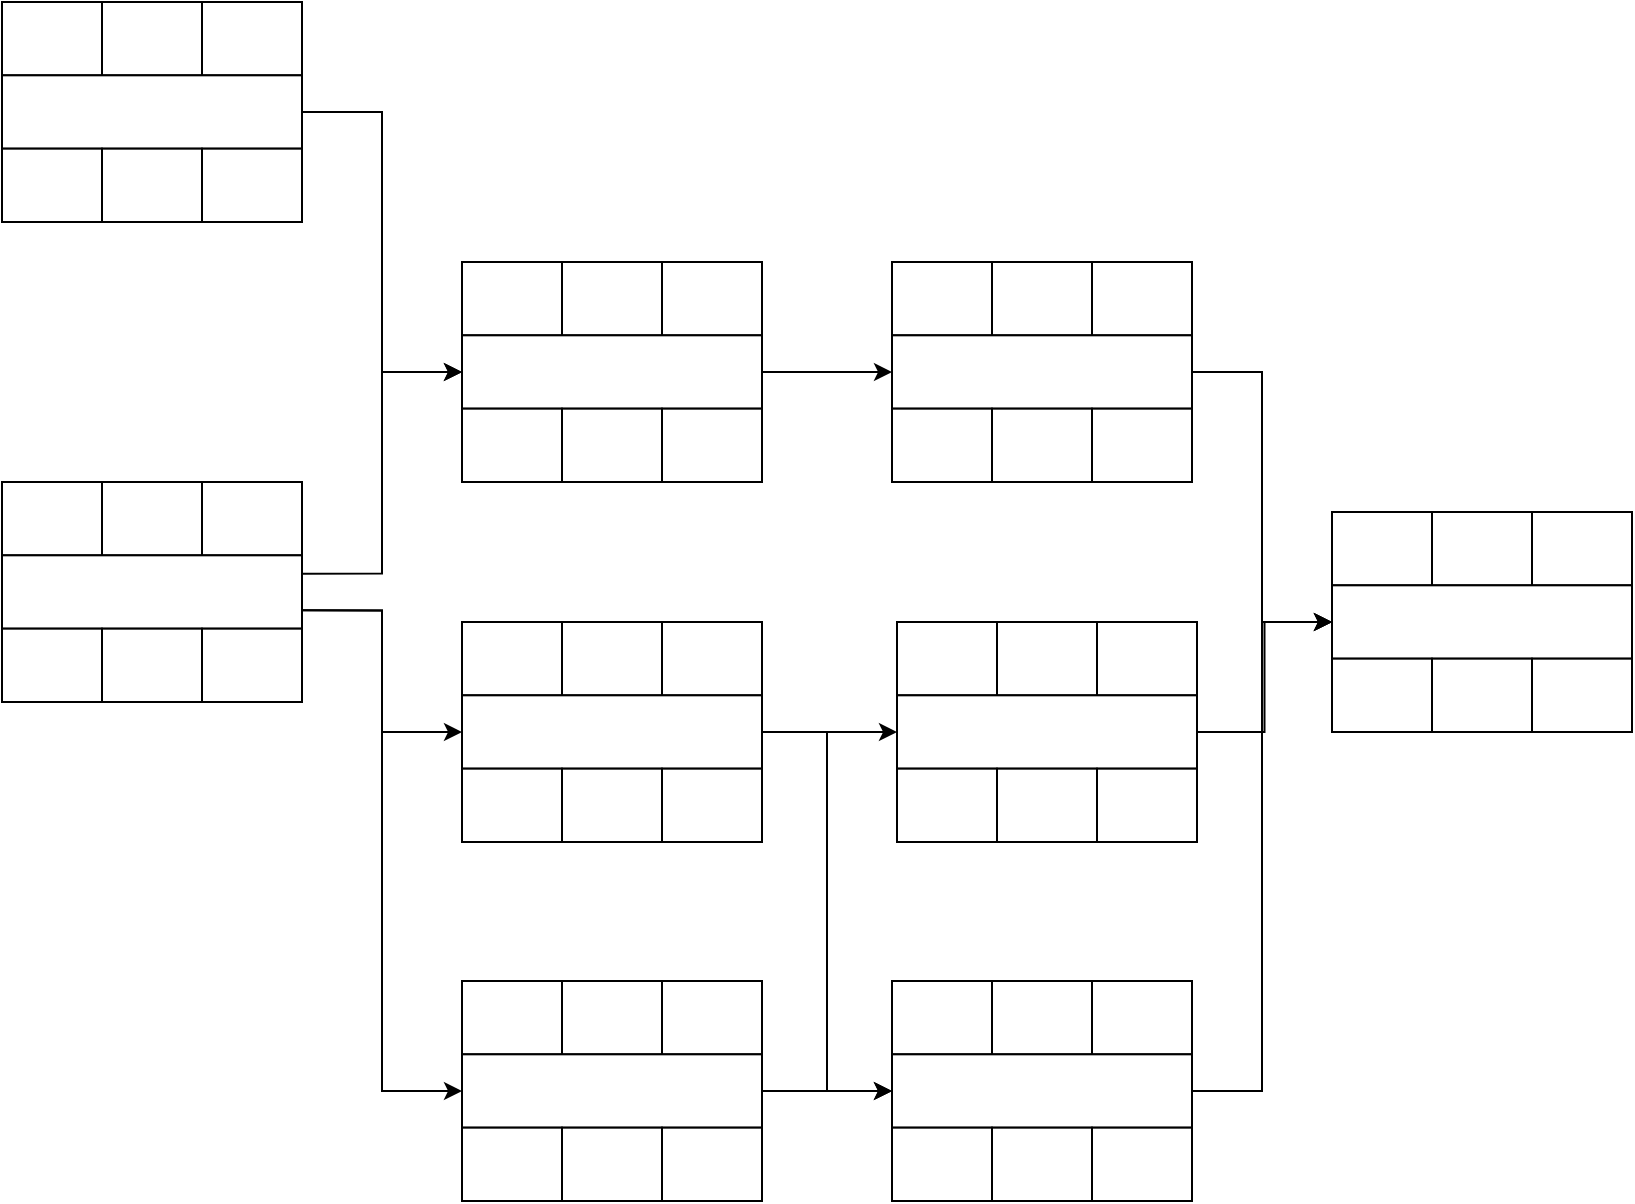 <mxfile version="11.1.4" type="device"><diagram id="2VazNC-18E7S523fiI0-" name="Page-1"><mxGraphModel dx="1254" dy="824" grid="1" gridSize="10" guides="1" tooltips="1" connect="1" arrows="1" fold="1" page="1" pageScale="1" pageWidth="850" pageHeight="1100" math="0" shadow="0"><root><mxCell id="0"/><mxCell id="1" parent="0"/><mxCell id="v4e5K9LgC4jFpb9fZqHZ-1" value="" style="group" vertex="1" connectable="0" parent="1"><mxGeometry x="25" y="60" width="150" height="110" as="geometry"/></mxCell><mxCell id="v4e5K9LgC4jFpb9fZqHZ-2" value="" style="rounded=0;whiteSpace=wrap;html=1;" vertex="1" parent="v4e5K9LgC4jFpb9fZqHZ-1"><mxGeometry width="50" height="36.667" as="geometry"/></mxCell><mxCell id="v4e5K9LgC4jFpb9fZqHZ-3" value="" style="rounded=0;whiteSpace=wrap;html=1;" vertex="1" parent="v4e5K9LgC4jFpb9fZqHZ-1"><mxGeometry x="50" width="50" height="36.667" as="geometry"/></mxCell><mxCell id="v4e5K9LgC4jFpb9fZqHZ-4" value="" style="rounded=0;whiteSpace=wrap;html=1;" vertex="1" parent="v4e5K9LgC4jFpb9fZqHZ-1"><mxGeometry x="100" width="50" height="36.667" as="geometry"/></mxCell><mxCell id="v4e5K9LgC4jFpb9fZqHZ-5" value="" style="rounded=0;whiteSpace=wrap;html=1;" vertex="1" parent="v4e5K9LgC4jFpb9fZqHZ-1"><mxGeometry y="36.667" width="150" height="36.667" as="geometry"/></mxCell><mxCell id="v4e5K9LgC4jFpb9fZqHZ-6" value="" style="rounded=0;whiteSpace=wrap;html=1;" vertex="1" parent="v4e5K9LgC4jFpb9fZqHZ-1"><mxGeometry y="73.333" width="50" height="36.667" as="geometry"/></mxCell><mxCell id="v4e5K9LgC4jFpb9fZqHZ-7" value="" style="rounded=0;whiteSpace=wrap;html=1;" vertex="1" parent="v4e5K9LgC4jFpb9fZqHZ-1"><mxGeometry x="50" y="73.333" width="50" height="36.667" as="geometry"/></mxCell><mxCell id="v4e5K9LgC4jFpb9fZqHZ-8" value="" style="rounded=0;whiteSpace=wrap;html=1;" vertex="1" parent="v4e5K9LgC4jFpb9fZqHZ-1"><mxGeometry x="100" y="73.333" width="50" height="36.667" as="geometry"/></mxCell><mxCell id="v4e5K9LgC4jFpb9fZqHZ-9" value="" style="group" vertex="1" connectable="0" parent="1"><mxGeometry x="255" y="190" width="150" height="110" as="geometry"/></mxCell><mxCell id="v4e5K9LgC4jFpb9fZqHZ-10" value="" style="rounded=0;whiteSpace=wrap;html=1;" vertex="1" parent="v4e5K9LgC4jFpb9fZqHZ-9"><mxGeometry width="50" height="36.667" as="geometry"/></mxCell><mxCell id="v4e5K9LgC4jFpb9fZqHZ-11" value="" style="rounded=0;whiteSpace=wrap;html=1;" vertex="1" parent="v4e5K9LgC4jFpb9fZqHZ-9"><mxGeometry x="50" width="50" height="36.667" as="geometry"/></mxCell><mxCell id="v4e5K9LgC4jFpb9fZqHZ-12" value="" style="rounded=0;whiteSpace=wrap;html=1;" vertex="1" parent="v4e5K9LgC4jFpb9fZqHZ-9"><mxGeometry x="100" width="50" height="36.667" as="geometry"/></mxCell><mxCell id="v4e5K9LgC4jFpb9fZqHZ-13" value="" style="rounded=0;whiteSpace=wrap;html=1;" vertex="1" parent="v4e5K9LgC4jFpb9fZqHZ-9"><mxGeometry y="36.667" width="150" height="36.667" as="geometry"/></mxCell><mxCell id="v4e5K9LgC4jFpb9fZqHZ-14" value="" style="rounded=0;whiteSpace=wrap;html=1;" vertex="1" parent="v4e5K9LgC4jFpb9fZqHZ-9"><mxGeometry y="73.333" width="50" height="36.667" as="geometry"/></mxCell><mxCell id="v4e5K9LgC4jFpb9fZqHZ-15" value="" style="rounded=0;whiteSpace=wrap;html=1;" vertex="1" parent="v4e5K9LgC4jFpb9fZqHZ-9"><mxGeometry x="50" y="73.333" width="50" height="36.667" as="geometry"/></mxCell><mxCell id="v4e5K9LgC4jFpb9fZqHZ-16" value="" style="rounded=0;whiteSpace=wrap;html=1;" vertex="1" parent="v4e5K9LgC4jFpb9fZqHZ-9"><mxGeometry x="100" y="73.333" width="50" height="36.667" as="geometry"/></mxCell><mxCell id="v4e5K9LgC4jFpb9fZqHZ-17" value="" style="group" vertex="1" connectable="0" parent="1"><mxGeometry x="25" y="300" width="150" height="110" as="geometry"/></mxCell><mxCell id="v4e5K9LgC4jFpb9fZqHZ-18" value="" style="rounded=0;whiteSpace=wrap;html=1;" vertex="1" parent="v4e5K9LgC4jFpb9fZqHZ-17"><mxGeometry width="50" height="36.667" as="geometry"/></mxCell><mxCell id="v4e5K9LgC4jFpb9fZqHZ-19" value="" style="rounded=0;whiteSpace=wrap;html=1;" vertex="1" parent="v4e5K9LgC4jFpb9fZqHZ-17"><mxGeometry x="50" width="50" height="36.667" as="geometry"/></mxCell><mxCell id="v4e5K9LgC4jFpb9fZqHZ-20" value="" style="rounded=0;whiteSpace=wrap;html=1;" vertex="1" parent="v4e5K9LgC4jFpb9fZqHZ-17"><mxGeometry x="100" width="50" height="36.667" as="geometry"/></mxCell><mxCell id="v4e5K9LgC4jFpb9fZqHZ-21" value="" style="rounded=0;whiteSpace=wrap;html=1;" vertex="1" parent="v4e5K9LgC4jFpb9fZqHZ-17"><mxGeometry y="36.667" width="150" height="36.667" as="geometry"/></mxCell><mxCell id="v4e5K9LgC4jFpb9fZqHZ-22" value="" style="rounded=0;whiteSpace=wrap;html=1;" vertex="1" parent="v4e5K9LgC4jFpb9fZqHZ-17"><mxGeometry y="73.333" width="50" height="36.667" as="geometry"/></mxCell><mxCell id="v4e5K9LgC4jFpb9fZqHZ-23" value="" style="rounded=0;whiteSpace=wrap;html=1;" vertex="1" parent="v4e5K9LgC4jFpb9fZqHZ-17"><mxGeometry x="50" y="73.333" width="50" height="36.667" as="geometry"/></mxCell><mxCell id="v4e5K9LgC4jFpb9fZqHZ-24" value="" style="rounded=0;whiteSpace=wrap;html=1;" vertex="1" parent="v4e5K9LgC4jFpb9fZqHZ-17"><mxGeometry x="100" y="73.333" width="50" height="36.667" as="geometry"/></mxCell><mxCell id="v4e5K9LgC4jFpb9fZqHZ-25" value="" style="group" vertex="1" connectable="0" parent="1"><mxGeometry x="470" y="190" width="150" height="110" as="geometry"/></mxCell><mxCell id="v4e5K9LgC4jFpb9fZqHZ-26" value="" style="rounded=0;whiteSpace=wrap;html=1;" vertex="1" parent="v4e5K9LgC4jFpb9fZqHZ-25"><mxGeometry width="50" height="36.667" as="geometry"/></mxCell><mxCell id="v4e5K9LgC4jFpb9fZqHZ-27" value="" style="rounded=0;whiteSpace=wrap;html=1;" vertex="1" parent="v4e5K9LgC4jFpb9fZqHZ-25"><mxGeometry x="50" width="50" height="36.667" as="geometry"/></mxCell><mxCell id="v4e5K9LgC4jFpb9fZqHZ-28" value="" style="rounded=0;whiteSpace=wrap;html=1;" vertex="1" parent="v4e5K9LgC4jFpb9fZqHZ-25"><mxGeometry x="100" width="50" height="36.667" as="geometry"/></mxCell><mxCell id="v4e5K9LgC4jFpb9fZqHZ-29" value="" style="rounded=0;whiteSpace=wrap;html=1;" vertex="1" parent="v4e5K9LgC4jFpb9fZqHZ-25"><mxGeometry y="36.667" width="150" height="36.667" as="geometry"/></mxCell><mxCell id="v4e5K9LgC4jFpb9fZqHZ-30" value="" style="rounded=0;whiteSpace=wrap;html=1;" vertex="1" parent="v4e5K9LgC4jFpb9fZqHZ-25"><mxGeometry y="73.333" width="50" height="36.667" as="geometry"/></mxCell><mxCell id="v4e5K9LgC4jFpb9fZqHZ-31" value="" style="rounded=0;whiteSpace=wrap;html=1;" vertex="1" parent="v4e5K9LgC4jFpb9fZqHZ-25"><mxGeometry x="50" y="73.333" width="50" height="36.667" as="geometry"/></mxCell><mxCell id="v4e5K9LgC4jFpb9fZqHZ-32" value="" style="rounded=0;whiteSpace=wrap;html=1;" vertex="1" parent="v4e5K9LgC4jFpb9fZqHZ-25"><mxGeometry x="100" y="73.333" width="50" height="36.667" as="geometry"/></mxCell><mxCell id="v4e5K9LgC4jFpb9fZqHZ-33" value="" style="group" vertex="1" connectable="0" parent="1"><mxGeometry x="255" y="370" width="150" height="110" as="geometry"/></mxCell><mxCell id="v4e5K9LgC4jFpb9fZqHZ-34" value="" style="rounded=0;whiteSpace=wrap;html=1;" vertex="1" parent="v4e5K9LgC4jFpb9fZqHZ-33"><mxGeometry width="50" height="36.667" as="geometry"/></mxCell><mxCell id="v4e5K9LgC4jFpb9fZqHZ-35" value="" style="rounded=0;whiteSpace=wrap;html=1;" vertex="1" parent="v4e5K9LgC4jFpb9fZqHZ-33"><mxGeometry x="50" width="50" height="36.667" as="geometry"/></mxCell><mxCell id="v4e5K9LgC4jFpb9fZqHZ-36" value="" style="rounded=0;whiteSpace=wrap;html=1;" vertex="1" parent="v4e5K9LgC4jFpb9fZqHZ-33"><mxGeometry x="100" width="50" height="36.667" as="geometry"/></mxCell><mxCell id="v4e5K9LgC4jFpb9fZqHZ-37" value="" style="rounded=0;whiteSpace=wrap;html=1;" vertex="1" parent="v4e5K9LgC4jFpb9fZqHZ-33"><mxGeometry y="36.667" width="150" height="36.667" as="geometry"/></mxCell><mxCell id="v4e5K9LgC4jFpb9fZqHZ-38" value="" style="rounded=0;whiteSpace=wrap;html=1;" vertex="1" parent="v4e5K9LgC4jFpb9fZqHZ-33"><mxGeometry y="73.333" width="50" height="36.667" as="geometry"/></mxCell><mxCell id="v4e5K9LgC4jFpb9fZqHZ-39" value="" style="rounded=0;whiteSpace=wrap;html=1;" vertex="1" parent="v4e5K9LgC4jFpb9fZqHZ-33"><mxGeometry x="50" y="73.333" width="50" height="36.667" as="geometry"/></mxCell><mxCell id="v4e5K9LgC4jFpb9fZqHZ-40" value="" style="rounded=0;whiteSpace=wrap;html=1;" vertex="1" parent="v4e5K9LgC4jFpb9fZqHZ-33"><mxGeometry x="100" y="73.333" width="50" height="36.667" as="geometry"/></mxCell><mxCell id="v4e5K9LgC4jFpb9fZqHZ-41" value="" style="group" vertex="1" connectable="0" parent="1"><mxGeometry x="472.5" y="370" width="150" height="110" as="geometry"/></mxCell><mxCell id="v4e5K9LgC4jFpb9fZqHZ-42" value="" style="rounded=0;whiteSpace=wrap;html=1;" vertex="1" parent="v4e5K9LgC4jFpb9fZqHZ-41"><mxGeometry width="50" height="36.667" as="geometry"/></mxCell><mxCell id="v4e5K9LgC4jFpb9fZqHZ-43" value="" style="rounded=0;whiteSpace=wrap;html=1;" vertex="1" parent="v4e5K9LgC4jFpb9fZqHZ-41"><mxGeometry x="50" width="50" height="36.667" as="geometry"/></mxCell><mxCell id="v4e5K9LgC4jFpb9fZqHZ-44" value="" style="rounded=0;whiteSpace=wrap;html=1;" vertex="1" parent="v4e5K9LgC4jFpb9fZqHZ-41"><mxGeometry x="100" width="50" height="36.667" as="geometry"/></mxCell><mxCell id="v4e5K9LgC4jFpb9fZqHZ-45" value="" style="rounded=0;whiteSpace=wrap;html=1;" vertex="1" parent="v4e5K9LgC4jFpb9fZqHZ-41"><mxGeometry y="36.667" width="150" height="36.667" as="geometry"/></mxCell><mxCell id="v4e5K9LgC4jFpb9fZqHZ-46" value="" style="rounded=0;whiteSpace=wrap;html=1;" vertex="1" parent="v4e5K9LgC4jFpb9fZqHZ-41"><mxGeometry y="73.333" width="50" height="36.667" as="geometry"/></mxCell><mxCell id="v4e5K9LgC4jFpb9fZqHZ-47" value="" style="rounded=0;whiteSpace=wrap;html=1;" vertex="1" parent="v4e5K9LgC4jFpb9fZqHZ-41"><mxGeometry x="50" y="73.333" width="50" height="36.667" as="geometry"/></mxCell><mxCell id="v4e5K9LgC4jFpb9fZqHZ-48" value="" style="rounded=0;whiteSpace=wrap;html=1;" vertex="1" parent="v4e5K9LgC4jFpb9fZqHZ-41"><mxGeometry x="100" y="73.333" width="50" height="36.667" as="geometry"/></mxCell><mxCell id="v4e5K9LgC4jFpb9fZqHZ-49" value="" style="group" vertex="1" connectable="0" parent="1"><mxGeometry x="255" y="549.5" width="150" height="110" as="geometry"/></mxCell><mxCell id="v4e5K9LgC4jFpb9fZqHZ-50" value="" style="rounded=0;whiteSpace=wrap;html=1;" vertex="1" parent="v4e5K9LgC4jFpb9fZqHZ-49"><mxGeometry width="50" height="36.667" as="geometry"/></mxCell><mxCell id="v4e5K9LgC4jFpb9fZqHZ-51" value="" style="rounded=0;whiteSpace=wrap;html=1;" vertex="1" parent="v4e5K9LgC4jFpb9fZqHZ-49"><mxGeometry x="50" width="50" height="36.667" as="geometry"/></mxCell><mxCell id="v4e5K9LgC4jFpb9fZqHZ-52" value="" style="rounded=0;whiteSpace=wrap;html=1;" vertex="1" parent="v4e5K9LgC4jFpb9fZqHZ-49"><mxGeometry x="100" width="50" height="36.667" as="geometry"/></mxCell><mxCell id="v4e5K9LgC4jFpb9fZqHZ-53" value="" style="rounded=0;whiteSpace=wrap;html=1;" vertex="1" parent="v4e5K9LgC4jFpb9fZqHZ-49"><mxGeometry y="36.667" width="150" height="36.667" as="geometry"/></mxCell><mxCell id="v4e5K9LgC4jFpb9fZqHZ-54" value="" style="rounded=0;whiteSpace=wrap;html=1;" vertex="1" parent="v4e5K9LgC4jFpb9fZqHZ-49"><mxGeometry y="73.333" width="50" height="36.667" as="geometry"/></mxCell><mxCell id="v4e5K9LgC4jFpb9fZqHZ-55" value="" style="rounded=0;whiteSpace=wrap;html=1;" vertex="1" parent="v4e5K9LgC4jFpb9fZqHZ-49"><mxGeometry x="50" y="73.333" width="50" height="36.667" as="geometry"/></mxCell><mxCell id="v4e5K9LgC4jFpb9fZqHZ-56" value="" style="rounded=0;whiteSpace=wrap;html=1;" vertex="1" parent="v4e5K9LgC4jFpb9fZqHZ-49"><mxGeometry x="100" y="73.333" width="50" height="36.667" as="geometry"/></mxCell><mxCell id="v4e5K9LgC4jFpb9fZqHZ-57" value="" style="group" vertex="1" connectable="0" parent="1"><mxGeometry x="470" y="549.5" width="150" height="110" as="geometry"/></mxCell><mxCell id="v4e5K9LgC4jFpb9fZqHZ-58" value="" style="rounded=0;whiteSpace=wrap;html=1;" vertex="1" parent="v4e5K9LgC4jFpb9fZqHZ-57"><mxGeometry width="50" height="36.667" as="geometry"/></mxCell><mxCell id="v4e5K9LgC4jFpb9fZqHZ-59" value="" style="rounded=0;whiteSpace=wrap;html=1;" vertex="1" parent="v4e5K9LgC4jFpb9fZqHZ-57"><mxGeometry x="50" width="50" height="36.667" as="geometry"/></mxCell><mxCell id="v4e5K9LgC4jFpb9fZqHZ-60" value="" style="rounded=0;whiteSpace=wrap;html=1;" vertex="1" parent="v4e5K9LgC4jFpb9fZqHZ-57"><mxGeometry x="100" width="50" height="36.667" as="geometry"/></mxCell><mxCell id="v4e5K9LgC4jFpb9fZqHZ-61" value="" style="rounded=0;whiteSpace=wrap;html=1;" vertex="1" parent="v4e5K9LgC4jFpb9fZqHZ-57"><mxGeometry y="36.667" width="150" height="36.667" as="geometry"/></mxCell><mxCell id="v4e5K9LgC4jFpb9fZqHZ-62" value="" style="rounded=0;whiteSpace=wrap;html=1;" vertex="1" parent="v4e5K9LgC4jFpb9fZqHZ-57"><mxGeometry y="73.333" width="50" height="36.667" as="geometry"/></mxCell><mxCell id="v4e5K9LgC4jFpb9fZqHZ-63" value="" style="rounded=0;whiteSpace=wrap;html=1;" vertex="1" parent="v4e5K9LgC4jFpb9fZqHZ-57"><mxGeometry x="50" y="73.333" width="50" height="36.667" as="geometry"/></mxCell><mxCell id="v4e5K9LgC4jFpb9fZqHZ-64" value="" style="rounded=0;whiteSpace=wrap;html=1;" vertex="1" parent="v4e5K9LgC4jFpb9fZqHZ-57"><mxGeometry x="100" y="73.333" width="50" height="36.667" as="geometry"/></mxCell><mxCell id="v4e5K9LgC4jFpb9fZqHZ-65" value="" style="group" vertex="1" connectable="0" parent="1"><mxGeometry x="690" y="315" width="150" height="110" as="geometry"/></mxCell><mxCell id="v4e5K9LgC4jFpb9fZqHZ-66" value="" style="rounded=0;whiteSpace=wrap;html=1;" vertex="1" parent="v4e5K9LgC4jFpb9fZqHZ-65"><mxGeometry width="50" height="36.667" as="geometry"/></mxCell><mxCell id="v4e5K9LgC4jFpb9fZqHZ-67" value="" style="rounded=0;whiteSpace=wrap;html=1;" vertex="1" parent="v4e5K9LgC4jFpb9fZqHZ-65"><mxGeometry x="50" width="50" height="36.667" as="geometry"/></mxCell><mxCell id="v4e5K9LgC4jFpb9fZqHZ-68" value="" style="rounded=0;whiteSpace=wrap;html=1;" vertex="1" parent="v4e5K9LgC4jFpb9fZqHZ-65"><mxGeometry x="100" width="50" height="36.667" as="geometry"/></mxCell><mxCell id="v4e5K9LgC4jFpb9fZqHZ-69" value="" style="rounded=0;whiteSpace=wrap;html=1;" vertex="1" parent="v4e5K9LgC4jFpb9fZqHZ-65"><mxGeometry y="36.667" width="150" height="36.667" as="geometry"/></mxCell><mxCell id="v4e5K9LgC4jFpb9fZqHZ-70" value="" style="rounded=0;whiteSpace=wrap;html=1;" vertex="1" parent="v4e5K9LgC4jFpb9fZqHZ-65"><mxGeometry y="73.333" width="50" height="36.667" as="geometry"/></mxCell><mxCell id="v4e5K9LgC4jFpb9fZqHZ-71" value="" style="rounded=0;whiteSpace=wrap;html=1;" vertex="1" parent="v4e5K9LgC4jFpb9fZqHZ-65"><mxGeometry x="50" y="73.333" width="50" height="36.667" as="geometry"/></mxCell><mxCell id="v4e5K9LgC4jFpb9fZqHZ-72" value="" style="rounded=0;whiteSpace=wrap;html=1;" vertex="1" parent="v4e5K9LgC4jFpb9fZqHZ-65"><mxGeometry x="100" y="73.333" width="50" height="36.667" as="geometry"/></mxCell><mxCell id="v4e5K9LgC4jFpb9fZqHZ-74" style="edgeStyle=orthogonalEdgeStyle;rounded=0;orthogonalLoop=1;jettySize=auto;html=1;entryX=0;entryY=0.5;entryDx=0;entryDy=0;" edge="1" parent="1" source="v4e5K9LgC4jFpb9fZqHZ-5" target="v4e5K9LgC4jFpb9fZqHZ-13"><mxGeometry relative="1" as="geometry"/></mxCell><mxCell id="v4e5K9LgC4jFpb9fZqHZ-75" style="edgeStyle=orthogonalEdgeStyle;rounded=0;orthogonalLoop=1;jettySize=auto;html=1;entryX=0;entryY=0.5;entryDx=0;entryDy=0;exitX=1;exitY=0.25;exitDx=0;exitDy=0;" edge="1" parent="1" source="v4e5K9LgC4jFpb9fZqHZ-21" target="v4e5K9LgC4jFpb9fZqHZ-13"><mxGeometry relative="1" as="geometry"/></mxCell><mxCell id="v4e5K9LgC4jFpb9fZqHZ-76" style="edgeStyle=orthogonalEdgeStyle;rounded=0;orthogonalLoop=1;jettySize=auto;html=1;entryX=0;entryY=0.5;entryDx=0;entryDy=0;" edge="1" parent="1" source="v4e5K9LgC4jFpb9fZqHZ-13" target="v4e5K9LgC4jFpb9fZqHZ-29"><mxGeometry relative="1" as="geometry"/></mxCell><mxCell id="v4e5K9LgC4jFpb9fZqHZ-77" style="edgeStyle=orthogonalEdgeStyle;rounded=0;orthogonalLoop=1;jettySize=auto;html=1;entryX=0;entryY=0.5;entryDx=0;entryDy=0;" edge="1" parent="1" source="v4e5K9LgC4jFpb9fZqHZ-29" target="v4e5K9LgC4jFpb9fZqHZ-69"><mxGeometry relative="1" as="geometry"/></mxCell><mxCell id="v4e5K9LgC4jFpb9fZqHZ-78" style="edgeStyle=orthogonalEdgeStyle;rounded=0;orthogonalLoop=1;jettySize=auto;html=1;exitX=1;exitY=0.75;exitDx=0;exitDy=0;entryX=0;entryY=0.5;entryDx=0;entryDy=0;" edge="1" parent="1" source="v4e5K9LgC4jFpb9fZqHZ-21" target="v4e5K9LgC4jFpb9fZqHZ-37"><mxGeometry relative="1" as="geometry"/></mxCell><mxCell id="v4e5K9LgC4jFpb9fZqHZ-79" style="edgeStyle=orthogonalEdgeStyle;rounded=0;orthogonalLoop=1;jettySize=auto;html=1;exitX=1;exitY=0.75;exitDx=0;exitDy=0;entryX=0;entryY=0.5;entryDx=0;entryDy=0;" edge="1" parent="1" source="v4e5K9LgC4jFpb9fZqHZ-21" target="v4e5K9LgC4jFpb9fZqHZ-53"><mxGeometry relative="1" as="geometry"/></mxCell><mxCell id="v4e5K9LgC4jFpb9fZqHZ-80" style="edgeStyle=orthogonalEdgeStyle;rounded=0;orthogonalLoop=1;jettySize=auto;html=1;entryX=0;entryY=0.5;entryDx=0;entryDy=0;" edge="1" parent="1" source="v4e5K9LgC4jFpb9fZqHZ-53" target="v4e5K9LgC4jFpb9fZqHZ-61"><mxGeometry relative="1" as="geometry"/></mxCell><mxCell id="v4e5K9LgC4jFpb9fZqHZ-81" style="edgeStyle=orthogonalEdgeStyle;rounded=0;orthogonalLoop=1;jettySize=auto;html=1;entryX=0;entryY=0.5;entryDx=0;entryDy=0;" edge="1" parent="1" source="v4e5K9LgC4jFpb9fZqHZ-37" target="v4e5K9LgC4jFpb9fZqHZ-61"><mxGeometry relative="1" as="geometry"/></mxCell><mxCell id="v4e5K9LgC4jFpb9fZqHZ-82" style="edgeStyle=orthogonalEdgeStyle;rounded=0;orthogonalLoop=1;jettySize=auto;html=1;entryX=0;entryY=0.5;entryDx=0;entryDy=0;" edge="1" parent="1" source="v4e5K9LgC4jFpb9fZqHZ-37" target="v4e5K9LgC4jFpb9fZqHZ-45"><mxGeometry relative="1" as="geometry"><mxPoint x="470" y="425" as="targetPoint"/></mxGeometry></mxCell><mxCell id="v4e5K9LgC4jFpb9fZqHZ-83" style="edgeStyle=orthogonalEdgeStyle;rounded=0;orthogonalLoop=1;jettySize=auto;html=1;entryX=0;entryY=0.5;entryDx=0;entryDy=0;" edge="1" parent="1" source="v4e5K9LgC4jFpb9fZqHZ-61" target="v4e5K9LgC4jFpb9fZqHZ-69"><mxGeometry relative="1" as="geometry"/></mxCell><mxCell id="v4e5K9LgC4jFpb9fZqHZ-84" style="edgeStyle=orthogonalEdgeStyle;rounded=0;orthogonalLoop=1;jettySize=auto;html=1;entryX=0;entryY=0.5;entryDx=0;entryDy=0;" edge="1" parent="1" source="v4e5K9LgC4jFpb9fZqHZ-45" target="v4e5K9LgC4jFpb9fZqHZ-69"><mxGeometry relative="1" as="geometry"/></mxCell></root></mxGraphModel></diagram></mxfile>